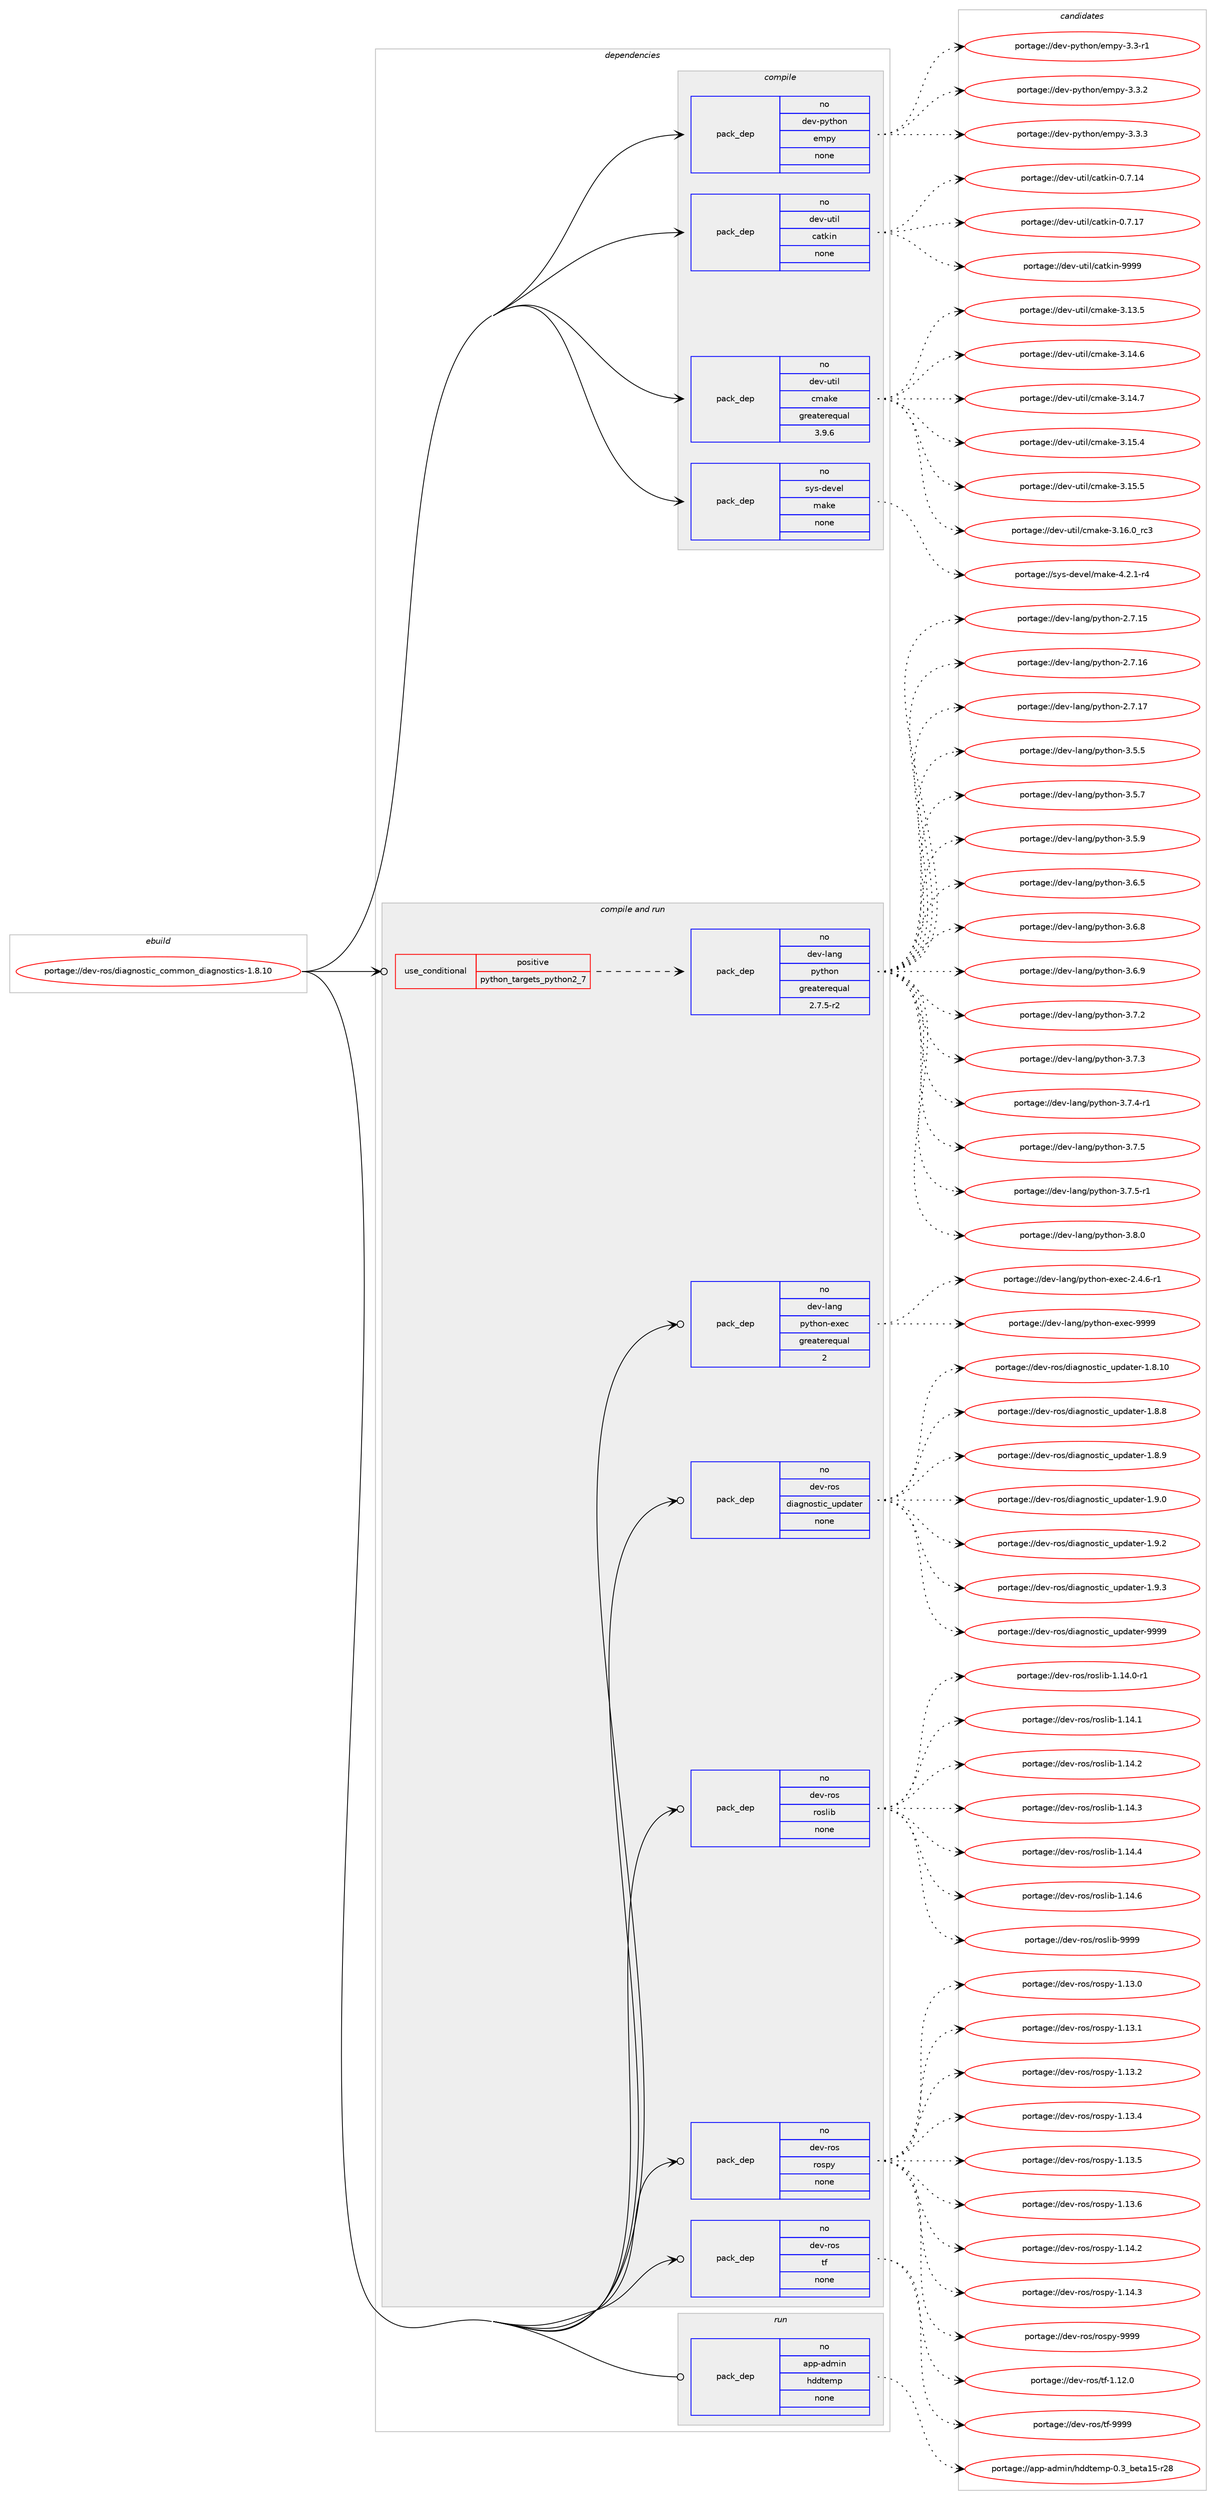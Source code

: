digraph prolog {

# *************
# Graph options
# *************

newrank=true;
concentrate=true;
compound=true;
graph [rankdir=LR,fontname=Helvetica,fontsize=10,ranksep=1.5];#, ranksep=2.5, nodesep=0.2];
edge  [arrowhead=vee];
node  [fontname=Helvetica,fontsize=10];

# **********
# The ebuild
# **********

subgraph cluster_leftcol {
color=gray;
rank=same;
label=<<i>ebuild</i>>;
id [label="portage://dev-ros/diagnostic_common_diagnostics-1.8.10", color=red, width=4, href="../dev-ros/diagnostic_common_diagnostics-1.8.10.svg"];
}

# ****************
# The dependencies
# ****************

subgraph cluster_midcol {
color=gray;
label=<<i>dependencies</i>>;
subgraph cluster_compile {
fillcolor="#eeeeee";
style=filled;
label=<<i>compile</i>>;
subgraph pack140208 {
dependency186000 [label=<<TABLE BORDER="0" CELLBORDER="1" CELLSPACING="0" CELLPADDING="4" WIDTH="220"><TR><TD ROWSPAN="6" CELLPADDING="30">pack_dep</TD></TR><TR><TD WIDTH="110">no</TD></TR><TR><TD>dev-python</TD></TR><TR><TD>empy</TD></TR><TR><TD>none</TD></TR><TR><TD></TD></TR></TABLE>>, shape=none, color=blue];
}
id:e -> dependency186000:w [weight=20,style="solid",arrowhead="vee"];
subgraph pack140209 {
dependency186001 [label=<<TABLE BORDER="0" CELLBORDER="1" CELLSPACING="0" CELLPADDING="4" WIDTH="220"><TR><TD ROWSPAN="6" CELLPADDING="30">pack_dep</TD></TR><TR><TD WIDTH="110">no</TD></TR><TR><TD>dev-util</TD></TR><TR><TD>catkin</TD></TR><TR><TD>none</TD></TR><TR><TD></TD></TR></TABLE>>, shape=none, color=blue];
}
id:e -> dependency186001:w [weight=20,style="solid",arrowhead="vee"];
subgraph pack140210 {
dependency186002 [label=<<TABLE BORDER="0" CELLBORDER="1" CELLSPACING="0" CELLPADDING="4" WIDTH="220"><TR><TD ROWSPAN="6" CELLPADDING="30">pack_dep</TD></TR><TR><TD WIDTH="110">no</TD></TR><TR><TD>dev-util</TD></TR><TR><TD>cmake</TD></TR><TR><TD>greaterequal</TD></TR><TR><TD>3.9.6</TD></TR></TABLE>>, shape=none, color=blue];
}
id:e -> dependency186002:w [weight=20,style="solid",arrowhead="vee"];
subgraph pack140211 {
dependency186003 [label=<<TABLE BORDER="0" CELLBORDER="1" CELLSPACING="0" CELLPADDING="4" WIDTH="220"><TR><TD ROWSPAN="6" CELLPADDING="30">pack_dep</TD></TR><TR><TD WIDTH="110">no</TD></TR><TR><TD>sys-devel</TD></TR><TR><TD>make</TD></TR><TR><TD>none</TD></TR><TR><TD></TD></TR></TABLE>>, shape=none, color=blue];
}
id:e -> dependency186003:w [weight=20,style="solid",arrowhead="vee"];
}
subgraph cluster_compileandrun {
fillcolor="#eeeeee";
style=filled;
label=<<i>compile and run</i>>;
subgraph cond42364 {
dependency186004 [label=<<TABLE BORDER="0" CELLBORDER="1" CELLSPACING="0" CELLPADDING="4"><TR><TD ROWSPAN="3" CELLPADDING="10">use_conditional</TD></TR><TR><TD>positive</TD></TR><TR><TD>python_targets_python2_7</TD></TR></TABLE>>, shape=none, color=red];
subgraph pack140212 {
dependency186005 [label=<<TABLE BORDER="0" CELLBORDER="1" CELLSPACING="0" CELLPADDING="4" WIDTH="220"><TR><TD ROWSPAN="6" CELLPADDING="30">pack_dep</TD></TR><TR><TD WIDTH="110">no</TD></TR><TR><TD>dev-lang</TD></TR><TR><TD>python</TD></TR><TR><TD>greaterequal</TD></TR><TR><TD>2.7.5-r2</TD></TR></TABLE>>, shape=none, color=blue];
}
dependency186004:e -> dependency186005:w [weight=20,style="dashed",arrowhead="vee"];
}
id:e -> dependency186004:w [weight=20,style="solid",arrowhead="odotvee"];
subgraph pack140213 {
dependency186006 [label=<<TABLE BORDER="0" CELLBORDER="1" CELLSPACING="0" CELLPADDING="4" WIDTH="220"><TR><TD ROWSPAN="6" CELLPADDING="30">pack_dep</TD></TR><TR><TD WIDTH="110">no</TD></TR><TR><TD>dev-lang</TD></TR><TR><TD>python-exec</TD></TR><TR><TD>greaterequal</TD></TR><TR><TD>2</TD></TR></TABLE>>, shape=none, color=blue];
}
id:e -> dependency186006:w [weight=20,style="solid",arrowhead="odotvee"];
subgraph pack140214 {
dependency186007 [label=<<TABLE BORDER="0" CELLBORDER="1" CELLSPACING="0" CELLPADDING="4" WIDTH="220"><TR><TD ROWSPAN="6" CELLPADDING="30">pack_dep</TD></TR><TR><TD WIDTH="110">no</TD></TR><TR><TD>dev-ros</TD></TR><TR><TD>diagnostic_updater</TD></TR><TR><TD>none</TD></TR><TR><TD></TD></TR></TABLE>>, shape=none, color=blue];
}
id:e -> dependency186007:w [weight=20,style="solid",arrowhead="odotvee"];
subgraph pack140215 {
dependency186008 [label=<<TABLE BORDER="0" CELLBORDER="1" CELLSPACING="0" CELLPADDING="4" WIDTH="220"><TR><TD ROWSPAN="6" CELLPADDING="30">pack_dep</TD></TR><TR><TD WIDTH="110">no</TD></TR><TR><TD>dev-ros</TD></TR><TR><TD>roslib</TD></TR><TR><TD>none</TD></TR><TR><TD></TD></TR></TABLE>>, shape=none, color=blue];
}
id:e -> dependency186008:w [weight=20,style="solid",arrowhead="odotvee"];
subgraph pack140216 {
dependency186009 [label=<<TABLE BORDER="0" CELLBORDER="1" CELLSPACING="0" CELLPADDING="4" WIDTH="220"><TR><TD ROWSPAN="6" CELLPADDING="30">pack_dep</TD></TR><TR><TD WIDTH="110">no</TD></TR><TR><TD>dev-ros</TD></TR><TR><TD>rospy</TD></TR><TR><TD>none</TD></TR><TR><TD></TD></TR></TABLE>>, shape=none, color=blue];
}
id:e -> dependency186009:w [weight=20,style="solid",arrowhead="odotvee"];
subgraph pack140217 {
dependency186010 [label=<<TABLE BORDER="0" CELLBORDER="1" CELLSPACING="0" CELLPADDING="4" WIDTH="220"><TR><TD ROWSPAN="6" CELLPADDING="30">pack_dep</TD></TR><TR><TD WIDTH="110">no</TD></TR><TR><TD>dev-ros</TD></TR><TR><TD>tf</TD></TR><TR><TD>none</TD></TR><TR><TD></TD></TR></TABLE>>, shape=none, color=blue];
}
id:e -> dependency186010:w [weight=20,style="solid",arrowhead="odotvee"];
}
subgraph cluster_run {
fillcolor="#eeeeee";
style=filled;
label=<<i>run</i>>;
subgraph pack140218 {
dependency186011 [label=<<TABLE BORDER="0" CELLBORDER="1" CELLSPACING="0" CELLPADDING="4" WIDTH="220"><TR><TD ROWSPAN="6" CELLPADDING="30">pack_dep</TD></TR><TR><TD WIDTH="110">no</TD></TR><TR><TD>app-admin</TD></TR><TR><TD>hddtemp</TD></TR><TR><TD>none</TD></TR><TR><TD></TD></TR></TABLE>>, shape=none, color=blue];
}
id:e -> dependency186011:w [weight=20,style="solid",arrowhead="odot"];
}
}

# **************
# The candidates
# **************

subgraph cluster_choices {
rank=same;
color=gray;
label=<<i>candidates</i>>;

subgraph choice140208 {
color=black;
nodesep=1;
choiceportage1001011184511212111610411111047101109112121455146514511449 [label="portage://dev-python/empy-3.3-r1", color=red, width=4,href="../dev-python/empy-3.3-r1.svg"];
choiceportage1001011184511212111610411111047101109112121455146514650 [label="portage://dev-python/empy-3.3.2", color=red, width=4,href="../dev-python/empy-3.3.2.svg"];
choiceportage1001011184511212111610411111047101109112121455146514651 [label="portage://dev-python/empy-3.3.3", color=red, width=4,href="../dev-python/empy-3.3.3.svg"];
dependency186000:e -> choiceportage1001011184511212111610411111047101109112121455146514511449:w [style=dotted,weight="100"];
dependency186000:e -> choiceportage1001011184511212111610411111047101109112121455146514650:w [style=dotted,weight="100"];
dependency186000:e -> choiceportage1001011184511212111610411111047101109112121455146514651:w [style=dotted,weight="100"];
}
subgraph choice140209 {
color=black;
nodesep=1;
choiceportage1001011184511711610510847999711610710511045484655464952 [label="portage://dev-util/catkin-0.7.14", color=red, width=4,href="../dev-util/catkin-0.7.14.svg"];
choiceportage1001011184511711610510847999711610710511045484655464955 [label="portage://dev-util/catkin-0.7.17", color=red, width=4,href="../dev-util/catkin-0.7.17.svg"];
choiceportage100101118451171161051084799971161071051104557575757 [label="portage://dev-util/catkin-9999", color=red, width=4,href="../dev-util/catkin-9999.svg"];
dependency186001:e -> choiceportage1001011184511711610510847999711610710511045484655464952:w [style=dotted,weight="100"];
dependency186001:e -> choiceportage1001011184511711610510847999711610710511045484655464955:w [style=dotted,weight="100"];
dependency186001:e -> choiceportage100101118451171161051084799971161071051104557575757:w [style=dotted,weight="100"];
}
subgraph choice140210 {
color=black;
nodesep=1;
choiceportage1001011184511711610510847991099710710145514649514653 [label="portage://dev-util/cmake-3.13.5", color=red, width=4,href="../dev-util/cmake-3.13.5.svg"];
choiceportage1001011184511711610510847991099710710145514649524654 [label="portage://dev-util/cmake-3.14.6", color=red, width=4,href="../dev-util/cmake-3.14.6.svg"];
choiceportage1001011184511711610510847991099710710145514649524655 [label="portage://dev-util/cmake-3.14.7", color=red, width=4,href="../dev-util/cmake-3.14.7.svg"];
choiceportage1001011184511711610510847991099710710145514649534652 [label="portage://dev-util/cmake-3.15.4", color=red, width=4,href="../dev-util/cmake-3.15.4.svg"];
choiceportage1001011184511711610510847991099710710145514649534653 [label="portage://dev-util/cmake-3.15.5", color=red, width=4,href="../dev-util/cmake-3.15.5.svg"];
choiceportage1001011184511711610510847991099710710145514649544648951149951 [label="portage://dev-util/cmake-3.16.0_rc3", color=red, width=4,href="../dev-util/cmake-3.16.0_rc3.svg"];
dependency186002:e -> choiceportage1001011184511711610510847991099710710145514649514653:w [style=dotted,weight="100"];
dependency186002:e -> choiceportage1001011184511711610510847991099710710145514649524654:w [style=dotted,weight="100"];
dependency186002:e -> choiceportage1001011184511711610510847991099710710145514649524655:w [style=dotted,weight="100"];
dependency186002:e -> choiceportage1001011184511711610510847991099710710145514649534652:w [style=dotted,weight="100"];
dependency186002:e -> choiceportage1001011184511711610510847991099710710145514649534653:w [style=dotted,weight="100"];
dependency186002:e -> choiceportage1001011184511711610510847991099710710145514649544648951149951:w [style=dotted,weight="100"];
}
subgraph choice140211 {
color=black;
nodesep=1;
choiceportage1151211154510010111810110847109971071014552465046494511452 [label="portage://sys-devel/make-4.2.1-r4", color=red, width=4,href="../sys-devel/make-4.2.1-r4.svg"];
dependency186003:e -> choiceportage1151211154510010111810110847109971071014552465046494511452:w [style=dotted,weight="100"];
}
subgraph choice140212 {
color=black;
nodesep=1;
choiceportage10010111845108971101034711212111610411111045504655464953 [label="portage://dev-lang/python-2.7.15", color=red, width=4,href="../dev-lang/python-2.7.15.svg"];
choiceportage10010111845108971101034711212111610411111045504655464954 [label="portage://dev-lang/python-2.7.16", color=red, width=4,href="../dev-lang/python-2.7.16.svg"];
choiceportage10010111845108971101034711212111610411111045504655464955 [label="portage://dev-lang/python-2.7.17", color=red, width=4,href="../dev-lang/python-2.7.17.svg"];
choiceportage100101118451089711010347112121116104111110455146534653 [label="portage://dev-lang/python-3.5.5", color=red, width=4,href="../dev-lang/python-3.5.5.svg"];
choiceportage100101118451089711010347112121116104111110455146534655 [label="portage://dev-lang/python-3.5.7", color=red, width=4,href="../dev-lang/python-3.5.7.svg"];
choiceportage100101118451089711010347112121116104111110455146534657 [label="portage://dev-lang/python-3.5.9", color=red, width=4,href="../dev-lang/python-3.5.9.svg"];
choiceportage100101118451089711010347112121116104111110455146544653 [label="portage://dev-lang/python-3.6.5", color=red, width=4,href="../dev-lang/python-3.6.5.svg"];
choiceportage100101118451089711010347112121116104111110455146544656 [label="portage://dev-lang/python-3.6.8", color=red, width=4,href="../dev-lang/python-3.6.8.svg"];
choiceportage100101118451089711010347112121116104111110455146544657 [label="portage://dev-lang/python-3.6.9", color=red, width=4,href="../dev-lang/python-3.6.9.svg"];
choiceportage100101118451089711010347112121116104111110455146554650 [label="portage://dev-lang/python-3.7.2", color=red, width=4,href="../dev-lang/python-3.7.2.svg"];
choiceportage100101118451089711010347112121116104111110455146554651 [label="portage://dev-lang/python-3.7.3", color=red, width=4,href="../dev-lang/python-3.7.3.svg"];
choiceportage1001011184510897110103471121211161041111104551465546524511449 [label="portage://dev-lang/python-3.7.4-r1", color=red, width=4,href="../dev-lang/python-3.7.4-r1.svg"];
choiceportage100101118451089711010347112121116104111110455146554653 [label="portage://dev-lang/python-3.7.5", color=red, width=4,href="../dev-lang/python-3.7.5.svg"];
choiceportage1001011184510897110103471121211161041111104551465546534511449 [label="portage://dev-lang/python-3.7.5-r1", color=red, width=4,href="../dev-lang/python-3.7.5-r1.svg"];
choiceportage100101118451089711010347112121116104111110455146564648 [label="portage://dev-lang/python-3.8.0", color=red, width=4,href="../dev-lang/python-3.8.0.svg"];
dependency186005:e -> choiceportage10010111845108971101034711212111610411111045504655464953:w [style=dotted,weight="100"];
dependency186005:e -> choiceportage10010111845108971101034711212111610411111045504655464954:w [style=dotted,weight="100"];
dependency186005:e -> choiceportage10010111845108971101034711212111610411111045504655464955:w [style=dotted,weight="100"];
dependency186005:e -> choiceportage100101118451089711010347112121116104111110455146534653:w [style=dotted,weight="100"];
dependency186005:e -> choiceportage100101118451089711010347112121116104111110455146534655:w [style=dotted,weight="100"];
dependency186005:e -> choiceportage100101118451089711010347112121116104111110455146534657:w [style=dotted,weight="100"];
dependency186005:e -> choiceportage100101118451089711010347112121116104111110455146544653:w [style=dotted,weight="100"];
dependency186005:e -> choiceportage100101118451089711010347112121116104111110455146544656:w [style=dotted,weight="100"];
dependency186005:e -> choiceportage100101118451089711010347112121116104111110455146544657:w [style=dotted,weight="100"];
dependency186005:e -> choiceportage100101118451089711010347112121116104111110455146554650:w [style=dotted,weight="100"];
dependency186005:e -> choiceportage100101118451089711010347112121116104111110455146554651:w [style=dotted,weight="100"];
dependency186005:e -> choiceportage1001011184510897110103471121211161041111104551465546524511449:w [style=dotted,weight="100"];
dependency186005:e -> choiceportage100101118451089711010347112121116104111110455146554653:w [style=dotted,weight="100"];
dependency186005:e -> choiceportage1001011184510897110103471121211161041111104551465546534511449:w [style=dotted,weight="100"];
dependency186005:e -> choiceportage100101118451089711010347112121116104111110455146564648:w [style=dotted,weight="100"];
}
subgraph choice140213 {
color=black;
nodesep=1;
choiceportage10010111845108971101034711212111610411111045101120101994550465246544511449 [label="portage://dev-lang/python-exec-2.4.6-r1", color=red, width=4,href="../dev-lang/python-exec-2.4.6-r1.svg"];
choiceportage10010111845108971101034711212111610411111045101120101994557575757 [label="portage://dev-lang/python-exec-9999", color=red, width=4,href="../dev-lang/python-exec-9999.svg"];
dependency186006:e -> choiceportage10010111845108971101034711212111610411111045101120101994550465246544511449:w [style=dotted,weight="100"];
dependency186006:e -> choiceportage10010111845108971101034711212111610411111045101120101994557575757:w [style=dotted,weight="100"];
}
subgraph choice140214 {
color=black;
nodesep=1;
choiceportage10010111845114111115471001059710311011111511610599951171121009711610111445494656464948 [label="portage://dev-ros/diagnostic_updater-1.8.10", color=red, width=4,href="../dev-ros/diagnostic_updater-1.8.10.svg"];
choiceportage100101118451141111154710010597103110111115116105999511711210097116101114454946564656 [label="portage://dev-ros/diagnostic_updater-1.8.8", color=red, width=4,href="../dev-ros/diagnostic_updater-1.8.8.svg"];
choiceportage100101118451141111154710010597103110111115116105999511711210097116101114454946564657 [label="portage://dev-ros/diagnostic_updater-1.8.9", color=red, width=4,href="../dev-ros/diagnostic_updater-1.8.9.svg"];
choiceportage100101118451141111154710010597103110111115116105999511711210097116101114454946574648 [label="portage://dev-ros/diagnostic_updater-1.9.0", color=red, width=4,href="../dev-ros/diagnostic_updater-1.9.0.svg"];
choiceportage100101118451141111154710010597103110111115116105999511711210097116101114454946574650 [label="portage://dev-ros/diagnostic_updater-1.9.2", color=red, width=4,href="../dev-ros/diagnostic_updater-1.9.2.svg"];
choiceportage100101118451141111154710010597103110111115116105999511711210097116101114454946574651 [label="portage://dev-ros/diagnostic_updater-1.9.3", color=red, width=4,href="../dev-ros/diagnostic_updater-1.9.3.svg"];
choiceportage1001011184511411111547100105971031101111151161059995117112100971161011144557575757 [label="portage://dev-ros/diagnostic_updater-9999", color=red, width=4,href="../dev-ros/diagnostic_updater-9999.svg"];
dependency186007:e -> choiceportage10010111845114111115471001059710311011111511610599951171121009711610111445494656464948:w [style=dotted,weight="100"];
dependency186007:e -> choiceportage100101118451141111154710010597103110111115116105999511711210097116101114454946564656:w [style=dotted,weight="100"];
dependency186007:e -> choiceportage100101118451141111154710010597103110111115116105999511711210097116101114454946564657:w [style=dotted,weight="100"];
dependency186007:e -> choiceportage100101118451141111154710010597103110111115116105999511711210097116101114454946574648:w [style=dotted,weight="100"];
dependency186007:e -> choiceportage100101118451141111154710010597103110111115116105999511711210097116101114454946574650:w [style=dotted,weight="100"];
dependency186007:e -> choiceportage100101118451141111154710010597103110111115116105999511711210097116101114454946574651:w [style=dotted,weight="100"];
dependency186007:e -> choiceportage1001011184511411111547100105971031101111151161059995117112100971161011144557575757:w [style=dotted,weight="100"];
}
subgraph choice140215 {
color=black;
nodesep=1;
choiceportage100101118451141111154711411111510810598454946495246484511449 [label="portage://dev-ros/roslib-1.14.0-r1", color=red, width=4,href="../dev-ros/roslib-1.14.0-r1.svg"];
choiceportage10010111845114111115471141111151081059845494649524649 [label="portage://dev-ros/roslib-1.14.1", color=red, width=4,href="../dev-ros/roslib-1.14.1.svg"];
choiceportage10010111845114111115471141111151081059845494649524650 [label="portage://dev-ros/roslib-1.14.2", color=red, width=4,href="../dev-ros/roslib-1.14.2.svg"];
choiceportage10010111845114111115471141111151081059845494649524651 [label="portage://dev-ros/roslib-1.14.3", color=red, width=4,href="../dev-ros/roslib-1.14.3.svg"];
choiceportage10010111845114111115471141111151081059845494649524652 [label="portage://dev-ros/roslib-1.14.4", color=red, width=4,href="../dev-ros/roslib-1.14.4.svg"];
choiceportage10010111845114111115471141111151081059845494649524654 [label="portage://dev-ros/roslib-1.14.6", color=red, width=4,href="../dev-ros/roslib-1.14.6.svg"];
choiceportage1001011184511411111547114111115108105984557575757 [label="portage://dev-ros/roslib-9999", color=red, width=4,href="../dev-ros/roslib-9999.svg"];
dependency186008:e -> choiceportage100101118451141111154711411111510810598454946495246484511449:w [style=dotted,weight="100"];
dependency186008:e -> choiceportage10010111845114111115471141111151081059845494649524649:w [style=dotted,weight="100"];
dependency186008:e -> choiceportage10010111845114111115471141111151081059845494649524650:w [style=dotted,weight="100"];
dependency186008:e -> choiceportage10010111845114111115471141111151081059845494649524651:w [style=dotted,weight="100"];
dependency186008:e -> choiceportage10010111845114111115471141111151081059845494649524652:w [style=dotted,weight="100"];
dependency186008:e -> choiceportage10010111845114111115471141111151081059845494649524654:w [style=dotted,weight="100"];
dependency186008:e -> choiceportage1001011184511411111547114111115108105984557575757:w [style=dotted,weight="100"];
}
subgraph choice140216 {
color=black;
nodesep=1;
choiceportage100101118451141111154711411111511212145494649514648 [label="portage://dev-ros/rospy-1.13.0", color=red, width=4,href="../dev-ros/rospy-1.13.0.svg"];
choiceportage100101118451141111154711411111511212145494649514649 [label="portage://dev-ros/rospy-1.13.1", color=red, width=4,href="../dev-ros/rospy-1.13.1.svg"];
choiceportage100101118451141111154711411111511212145494649514650 [label="portage://dev-ros/rospy-1.13.2", color=red, width=4,href="../dev-ros/rospy-1.13.2.svg"];
choiceportage100101118451141111154711411111511212145494649514652 [label="portage://dev-ros/rospy-1.13.4", color=red, width=4,href="../dev-ros/rospy-1.13.4.svg"];
choiceportage100101118451141111154711411111511212145494649514653 [label="portage://dev-ros/rospy-1.13.5", color=red, width=4,href="../dev-ros/rospy-1.13.5.svg"];
choiceportage100101118451141111154711411111511212145494649514654 [label="portage://dev-ros/rospy-1.13.6", color=red, width=4,href="../dev-ros/rospy-1.13.6.svg"];
choiceportage100101118451141111154711411111511212145494649524650 [label="portage://dev-ros/rospy-1.14.2", color=red, width=4,href="../dev-ros/rospy-1.14.2.svg"];
choiceportage100101118451141111154711411111511212145494649524651 [label="portage://dev-ros/rospy-1.14.3", color=red, width=4,href="../dev-ros/rospy-1.14.3.svg"];
choiceportage10010111845114111115471141111151121214557575757 [label="portage://dev-ros/rospy-9999", color=red, width=4,href="../dev-ros/rospy-9999.svg"];
dependency186009:e -> choiceportage100101118451141111154711411111511212145494649514648:w [style=dotted,weight="100"];
dependency186009:e -> choiceportage100101118451141111154711411111511212145494649514649:w [style=dotted,weight="100"];
dependency186009:e -> choiceportage100101118451141111154711411111511212145494649514650:w [style=dotted,weight="100"];
dependency186009:e -> choiceportage100101118451141111154711411111511212145494649514652:w [style=dotted,weight="100"];
dependency186009:e -> choiceportage100101118451141111154711411111511212145494649514653:w [style=dotted,weight="100"];
dependency186009:e -> choiceportage100101118451141111154711411111511212145494649514654:w [style=dotted,weight="100"];
dependency186009:e -> choiceportage100101118451141111154711411111511212145494649524650:w [style=dotted,weight="100"];
dependency186009:e -> choiceportage100101118451141111154711411111511212145494649524651:w [style=dotted,weight="100"];
dependency186009:e -> choiceportage10010111845114111115471141111151121214557575757:w [style=dotted,weight="100"];
}
subgraph choice140217 {
color=black;
nodesep=1;
choiceportage100101118451141111154711610245494649504648 [label="portage://dev-ros/tf-1.12.0", color=red, width=4,href="../dev-ros/tf-1.12.0.svg"];
choiceportage10010111845114111115471161024557575757 [label="portage://dev-ros/tf-9999", color=red, width=4,href="../dev-ros/tf-9999.svg"];
dependency186010:e -> choiceportage100101118451141111154711610245494649504648:w [style=dotted,weight="100"];
dependency186010:e -> choiceportage10010111845114111115471161024557575757:w [style=dotted,weight="100"];
}
subgraph choice140218 {
color=black;
nodesep=1;
choiceportage97112112459710010910511047104100100116101109112454846519598101116974953451145056 [label="portage://app-admin/hddtemp-0.3_beta15-r28", color=red, width=4,href="../app-admin/hddtemp-0.3_beta15-r28.svg"];
dependency186011:e -> choiceportage97112112459710010910511047104100100116101109112454846519598101116974953451145056:w [style=dotted,weight="100"];
}
}

}
